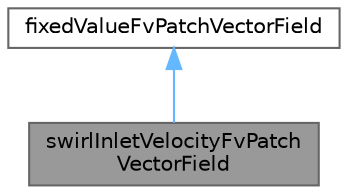 digraph "swirlInletVelocityFvPatchVectorField"
{
 // LATEX_PDF_SIZE
  bgcolor="transparent";
  edge [fontname=Helvetica,fontsize=10,labelfontname=Helvetica,labelfontsize=10];
  node [fontname=Helvetica,fontsize=10,shape=box,height=0.2,width=0.4];
  Node1 [id="Node000001",label="swirlInletVelocityFvPatch\lVectorField",height=0.2,width=0.4,color="gray40", fillcolor="grey60", style="filled", fontcolor="black",tooltip="This boundary condition describes an inlet vector boundary condition in swirl coordinates given a cen..."];
  Node2 -> Node1 [id="edge1_Node000001_Node000002",dir="back",color="steelblue1",style="solid",tooltip=" "];
  Node2 [id="Node000002",label="fixedValueFvPatchVectorField",height=0.2,width=0.4,color="gray40", fillcolor="white", style="filled",tooltip=" "];
}
